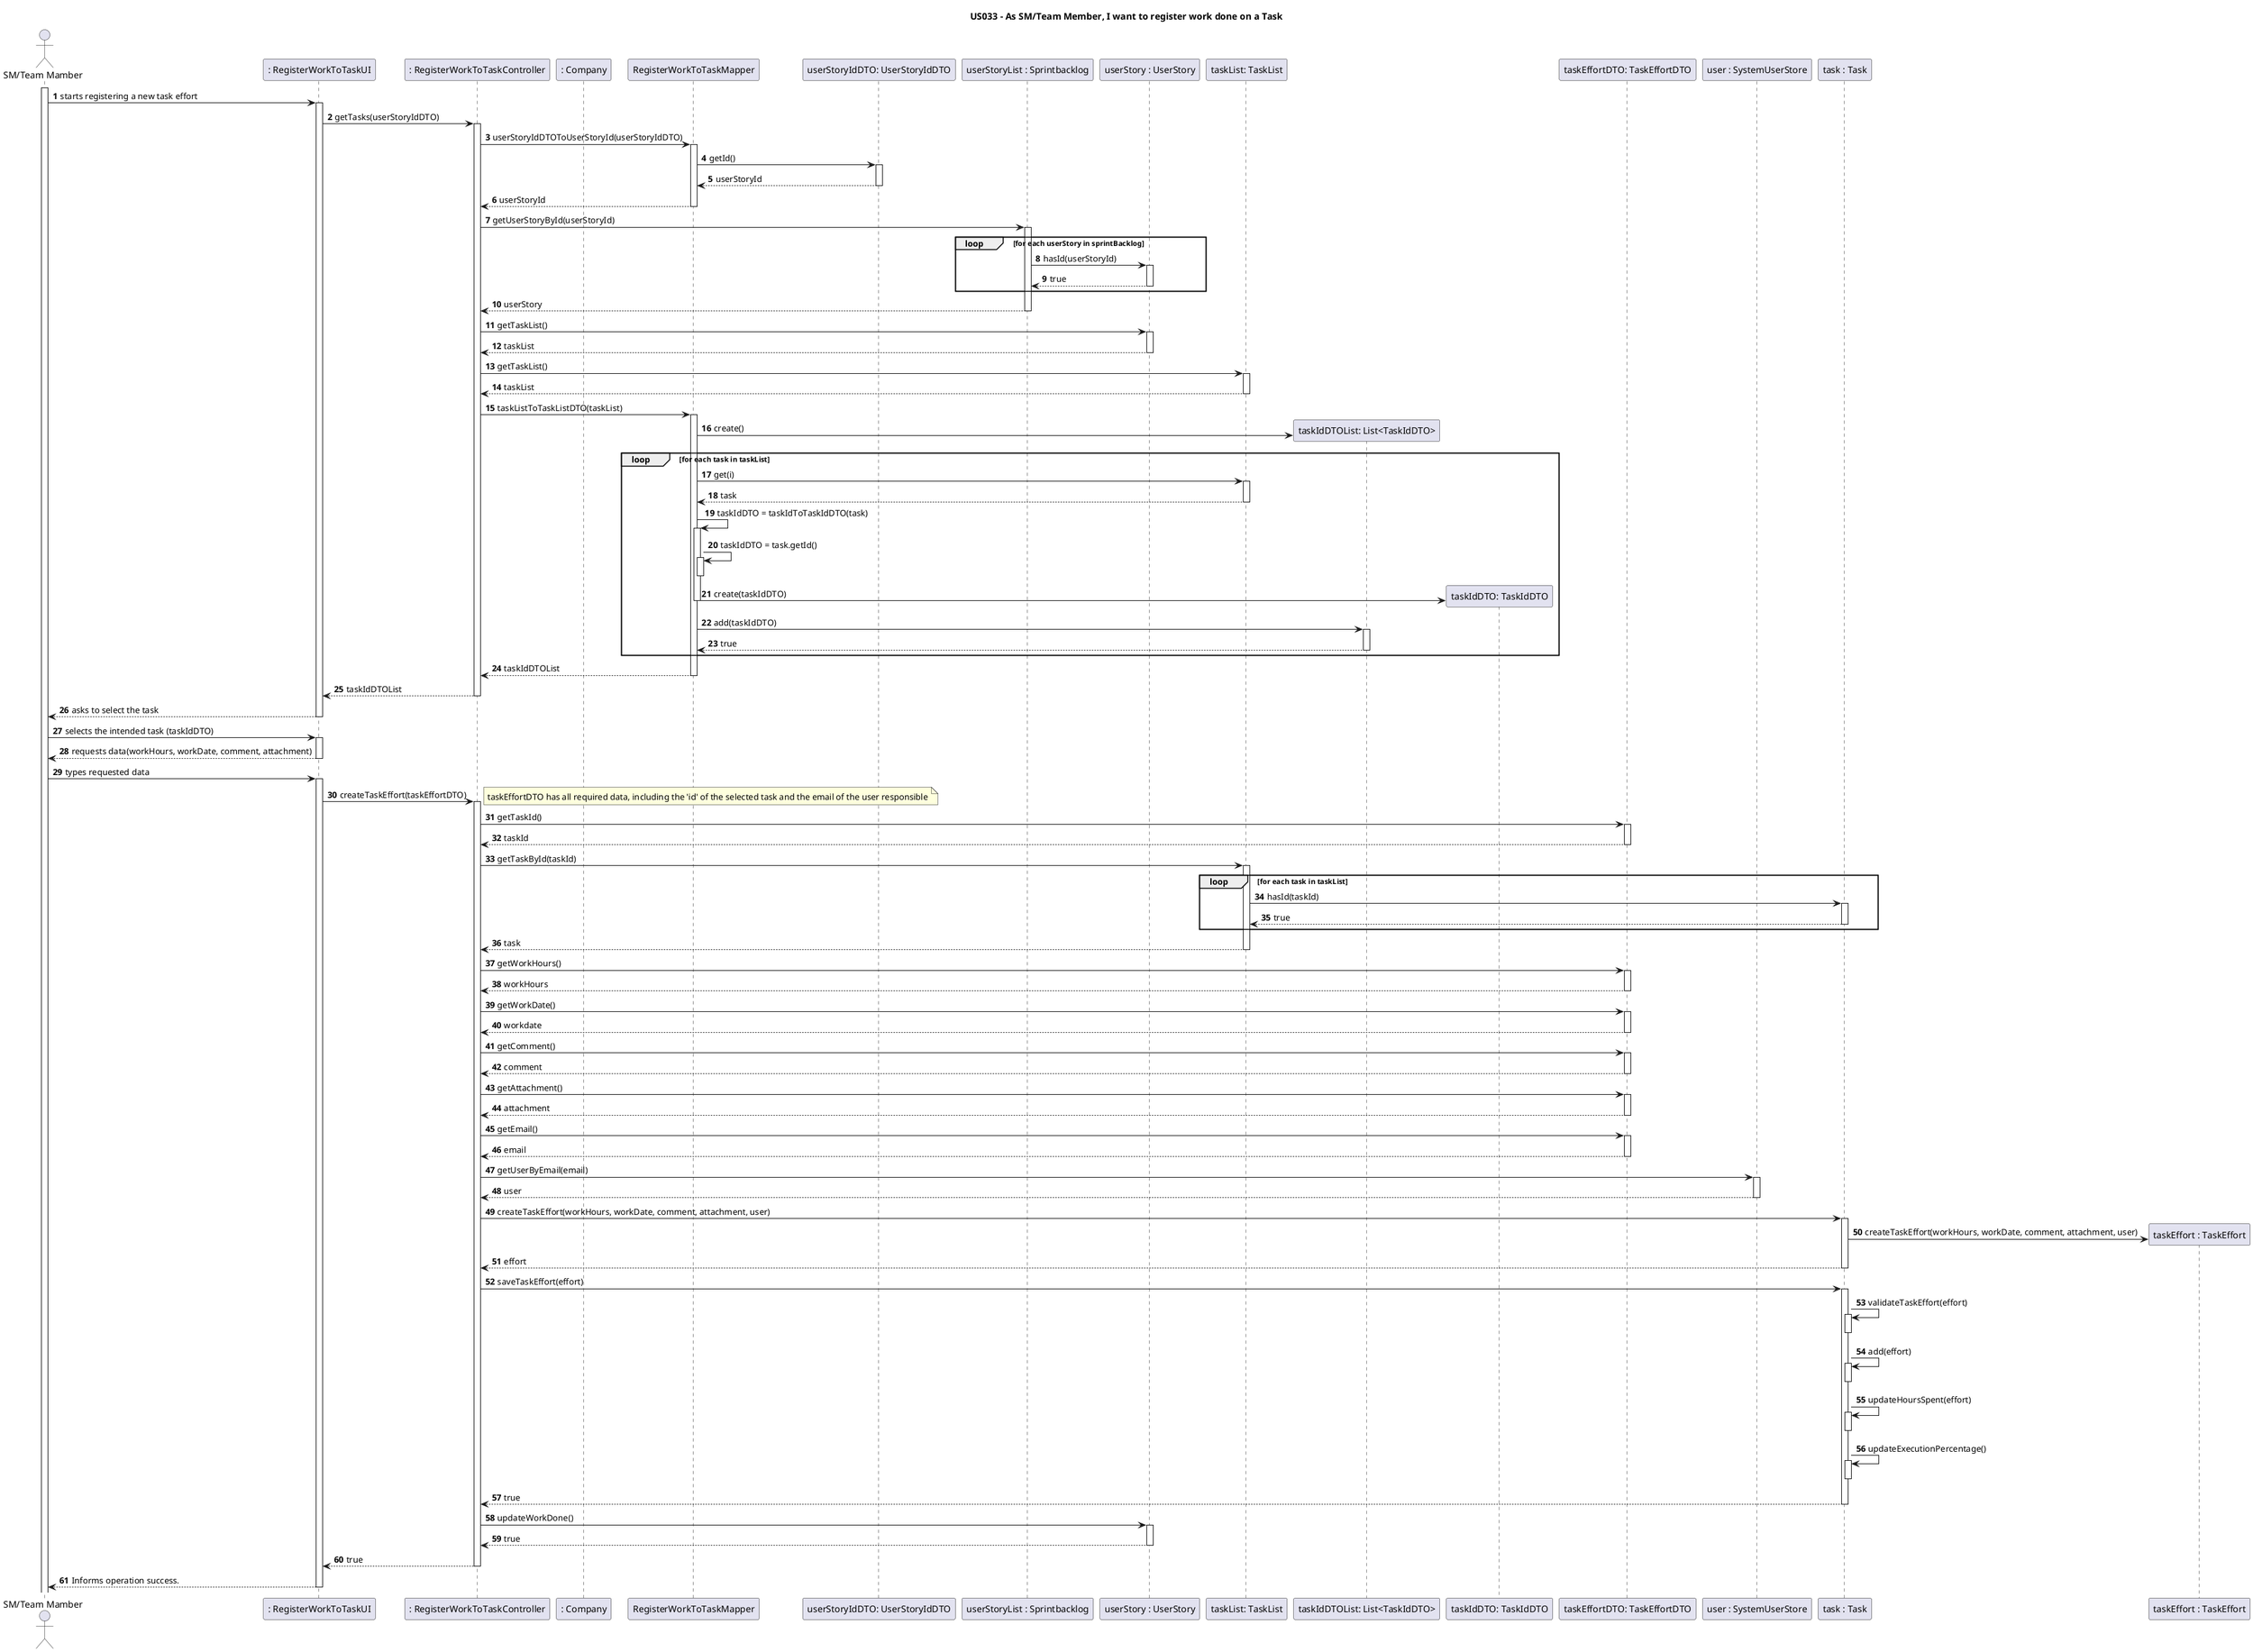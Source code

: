 @startuml
'https://plantuml.com/sequence-diagram

title US033 - As SM/Team Member, I want to register work done on a Task

autoactivate on
autonumber

actor "SM/Team Mamber" as User
participant ": RegisterWorkToTaskUI" as Ui
participant ": RegisterWorkToTaskController" as Ctrl
participant ": Company" as company
participant "RegisterWorkToTaskMapper" as mapper
participant "userStoryIdDTO: UserStoryIdDTO" as userStoryIdDTO
participant "userStoryList : Sprintbacklog" as sprintBacklog
participant "userStory : UserStory" as userStory
participant "taskList: TaskList" as taskList
participant "taskIdDTOList: List<TaskIdDTO>" as taskIdDTOList
participant "taskIdDTO: TaskIdDTO" as taskIdDTO
participant "taskEffortDTO: TaskEffortDTO" as effortDTO
participant "user : SystemUserStore" as userStore
participant "task : Task" as task
participant "taskEffort : TaskEffort" as effort

activate User

User->Ui : starts registering a new task effort
Ui->Ctrl: getTasks(userStoryIdDTO)
Ctrl->mapper: userStoryIdDTOToUserStoryId(userStoryIdDTO)
mapper->userStoryIdDTO: getId()
userStoryIdDTO-->mapper: userStoryId
mapper-->Ctrl: userStoryId
Ctrl->sprintBacklog: getUserStoryById(userStoryId)
loop for each userStory in sprintBacklog
sprintBacklog->userStory: hasId(userStoryId)
userStory-->sprintBacklog: true
end
sprintBacklog-->Ctrl: userStory

Ctrl->userStory: getTaskList()
userStory-->Ctrl: taskList
Ctrl->taskList: getTaskList()
taskList-->Ctrl: taskList

Ctrl->mapper: taskListToTaskListDTO(taskList)
mapper->taskIdDTOList **: create()
loop for each task in taskList
mapper->taskList: get(i)
taskList-->mapper: task
mapper->mapper: taskIdDTO = taskIdToTaskIdDTO(task)
mapper->mapper:taskIdDTO = task.getId()
deactivate mapper
mapper->taskIdDTO**: create(taskIdDTO)
deactivate mapper
mapper->taskIdDTOList: add(taskIdDTO)
taskIdDTOList-->mapper: true
end
mapper-->Ctrl: taskIdDTOList
Ctrl-->Ui: taskIdDTOList
Ui-->User: asks to select the task

User -> Ui: selects the intended task (taskIdDTO)
Ui-->User: requests data(workHours, workDate, comment, attachment)
User -> Ui: types requested data
Ui -> Ctrl: createTaskEffort(taskEffortDTO)
note right
  taskEffortDTO has all required data, including the 'id' of the selected task and the email of the user responsible
end note
Ctrl->effortDTO: getTaskId()
effortDTO-->Ctrl: taskId
Ctrl->taskList: getTaskById(taskId)
loop for each task in taskList
taskList->task: hasId(taskId)
task-->taskList: true
end
taskList-->Ctrl: task
Ctrl->effortDTO: getWorkHours()
effortDTO-->Ctrl: workHours
Ctrl->effortDTO: getWorkDate()
effortDTO-->Ctrl: workdate
Ctrl->effortDTO: getComment()
effortDTO-->Ctrl: comment
Ctrl->effortDTO: getAttachment()
effortDTO-->Ctrl: attachment
Ctrl->effortDTO: getEmail()
effortDTO-->Ctrl: email
Ctrl->userStore: getUserByEmail(email)
userStore-->Ctrl: user
Ctrl->task:createTaskEffort(workHours, workDate, comment, attachment, user)
task->effort **: createTaskEffort(workHours, workDate, comment, attachment, user)
task-->Ctrl: effort
Ctrl -> task: saveTaskEffort(effort)
task -> task: validateTaskEffort(effort)
deactivate task
task -> task: add(effort)
deactivate task
task -> task: updateHoursSpent(effort)
deactivate task
task -> task: updateExecutionPercentage()
deactivate task
task-->Ctrl: true
Ctrl -> userStory: updateWorkDone()
userStory-->Ctrl: true
Ctrl-->Ui : true

Ui-->User : Informs operation success.
@enduml